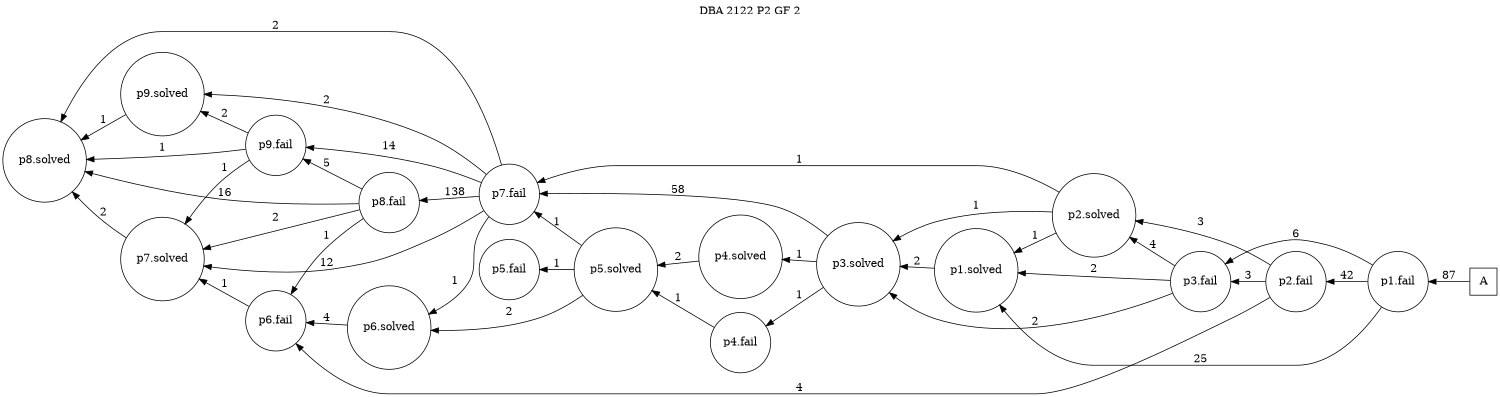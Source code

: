 digraph DBA_2122_P2_GF_2 {
labelloc="tl"
label= " DBA 2122 P2 GF 2 "
rankdir="RL";
graph [ size=" 10 , 10 !"]

"A" [shape="square" label="A"]
"p1.fail" [shape="circle" label="p1.fail"]
"p1.solved" [shape="circle" label="p1.solved"]
"p2.fail" [shape="circle" label="p2.fail"]
"p3.fail" [shape="circle" label="p3.fail"]
"p3.solved" [shape="circle" label="p3.solved"]
"p2.solved" [shape="circle" label="p2.solved"]
"p4.solved" [shape="circle" label="p4.solved"]
"p5.solved" [shape="circle" label="p5.solved"]
"p7.fail" [shape="circle" label="p7.fail"]
"p4.fail" [shape="circle" label="p4.fail"]
"p5.fail" [shape="circle" label="p5.fail"]
"p6.solved" [shape="circle" label="p6.solved"]
"p6.fail" [shape="circle" label="p6.fail"]
"p7.solved" [shape="circle" label="p7.solved"]
"p8.fail" [shape="circle" label="p8.fail"]
"p8.solved" [shape="circle" label="p8.solved"]
"p9.fail" [shape="circle" label="p9.fail"]
"p9.solved" [shape="circle" label="p9.solved"]
"A" -> "p1.fail" [ label=87]
"p1.fail" -> "p1.solved" [ label=25]
"p1.fail" -> "p2.fail" [ label=42]
"p1.fail" -> "p3.fail" [ label=6]
"p1.solved" -> "p3.solved" [ label=2]
"p2.fail" -> "p3.fail" [ label=3]
"p2.fail" -> "p2.solved" [ label=3]
"p2.fail" -> "p6.fail" [ label=4]
"p3.fail" -> "p1.solved" [ label=2]
"p3.fail" -> "p3.solved" [ label=2]
"p3.fail" -> "p2.solved" [ label=4]
"p3.solved" -> "p4.solved" [ label=1]
"p3.solved" -> "p7.fail" [ label=58]
"p3.solved" -> "p4.fail" [ label=1]
"p2.solved" -> "p1.solved" [ label=1]
"p2.solved" -> "p3.solved" [ label=1]
"p2.solved" -> "p7.fail" [ label=1]
"p4.solved" -> "p5.solved" [ label=2]
"p5.solved" -> "p7.fail" [ label=1]
"p5.solved" -> "p5.fail" [ label=1]
"p5.solved" -> "p6.solved" [ label=2]
"p7.fail" -> "p6.solved" [ label=1]
"p7.fail" -> "p7.solved" [ label=12]
"p7.fail" -> "p8.fail" [ label=138]
"p7.fail" -> "p8.solved" [ label=2]
"p7.fail" -> "p9.fail" [ label=14]
"p7.fail" -> "p9.solved" [ label=2]
"p4.fail" -> "p5.solved" [ label=1]
"p6.solved" -> "p6.fail" [ label=4]
"p6.fail" -> "p7.solved" [ label=1]
"p7.solved" -> "p8.solved" [ label=2]
"p8.fail" -> "p6.fail" [ label=1]
"p8.fail" -> "p7.solved" [ label=2]
"p8.fail" -> "p8.solved" [ label=16]
"p8.fail" -> "p9.fail" [ label=5]
"p9.fail" -> "p7.solved" [ label=1]
"p9.fail" -> "p8.solved" [ label=1]
"p9.fail" -> "p9.solved" [ label=2]
"p9.solved" -> "p8.solved" [ label=1]
}
